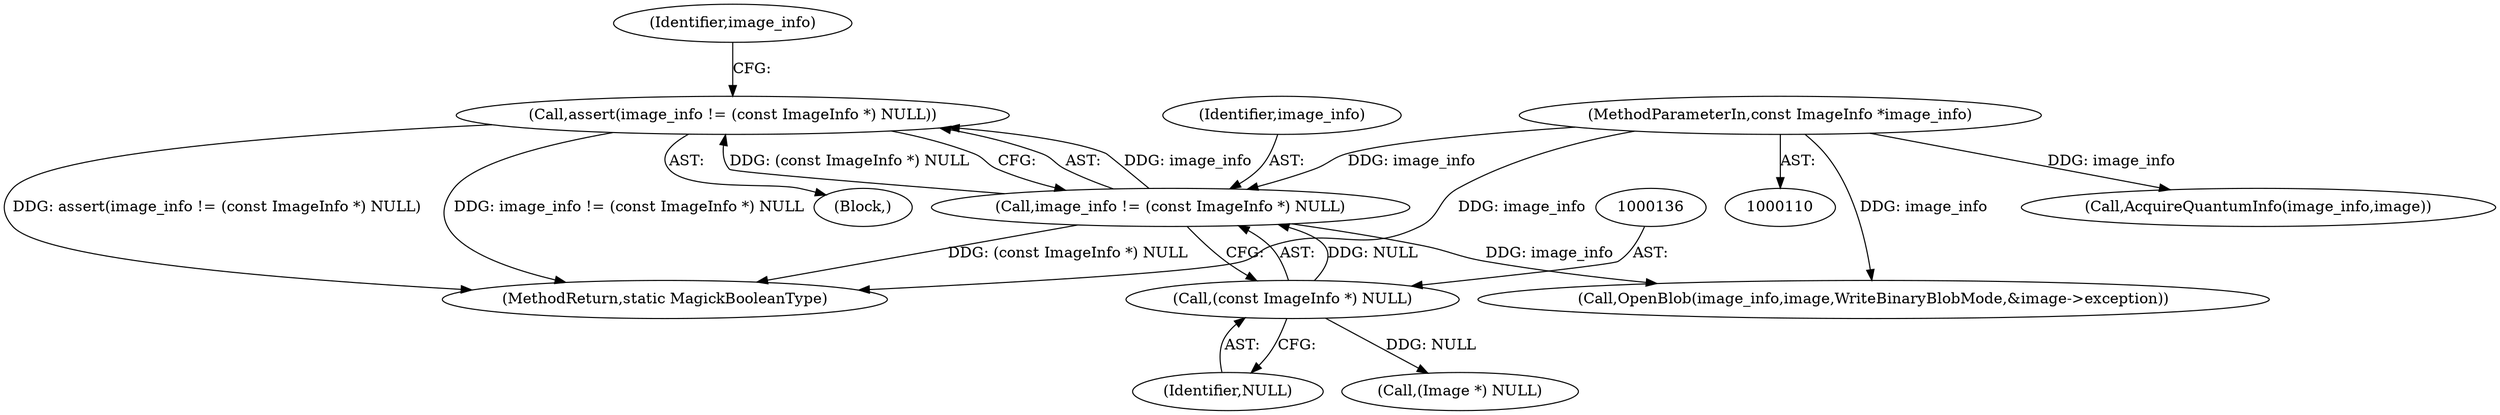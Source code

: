 digraph "0_ImageMagick_10b3823a7619ed22d42764733eb052c4159bc8c1_0@API" {
"1000132" [label="(Call,assert(image_info != (const ImageInfo *) NULL))"];
"1000133" [label="(Call,image_info != (const ImageInfo *) NULL)"];
"1000111" [label="(MethodParameterIn,const ImageInfo *image_info)"];
"1000135" [label="(Call,(const ImageInfo *) NULL)"];
"1000133" [label="(Call,image_info != (const ImageInfo *) NULL)"];
"1000137" [label="(Identifier,NULL)"];
"1000113" [label="(Block,)"];
"1000134" [label="(Identifier,image_info)"];
"1000111" [label="(MethodParameterIn,const ImageInfo *image_info)"];
"1000703" [label="(Call,AcquireQuantumInfo(image_info,image))"];
"1000141" [label="(Identifier,image_info)"];
"1000132" [label="(Call,assert(image_info != (const ImageInfo *) NULL))"];
"1000147" [label="(Call,(Image *) NULL)"];
"1000135" [label="(Call,(const ImageInfo *) NULL)"];
"1000173" [label="(Call,OpenBlob(image_info,image,WriteBinaryBlobMode,&image->exception))"];
"1001223" [label="(MethodReturn,static MagickBooleanType)"];
"1000132" -> "1000113"  [label="AST: "];
"1000132" -> "1000133"  [label="CFG: "];
"1000133" -> "1000132"  [label="AST: "];
"1000141" -> "1000132"  [label="CFG: "];
"1000132" -> "1001223"  [label="DDG: assert(image_info != (const ImageInfo *) NULL)"];
"1000132" -> "1001223"  [label="DDG: image_info != (const ImageInfo *) NULL"];
"1000133" -> "1000132"  [label="DDG: image_info"];
"1000133" -> "1000132"  [label="DDG: (const ImageInfo *) NULL"];
"1000133" -> "1000135"  [label="CFG: "];
"1000134" -> "1000133"  [label="AST: "];
"1000135" -> "1000133"  [label="AST: "];
"1000133" -> "1001223"  [label="DDG: (const ImageInfo *) NULL"];
"1000111" -> "1000133"  [label="DDG: image_info"];
"1000135" -> "1000133"  [label="DDG: NULL"];
"1000133" -> "1000173"  [label="DDG: image_info"];
"1000111" -> "1000110"  [label="AST: "];
"1000111" -> "1001223"  [label="DDG: image_info"];
"1000111" -> "1000173"  [label="DDG: image_info"];
"1000111" -> "1000703"  [label="DDG: image_info"];
"1000135" -> "1000137"  [label="CFG: "];
"1000136" -> "1000135"  [label="AST: "];
"1000137" -> "1000135"  [label="AST: "];
"1000135" -> "1000147"  [label="DDG: NULL"];
}
